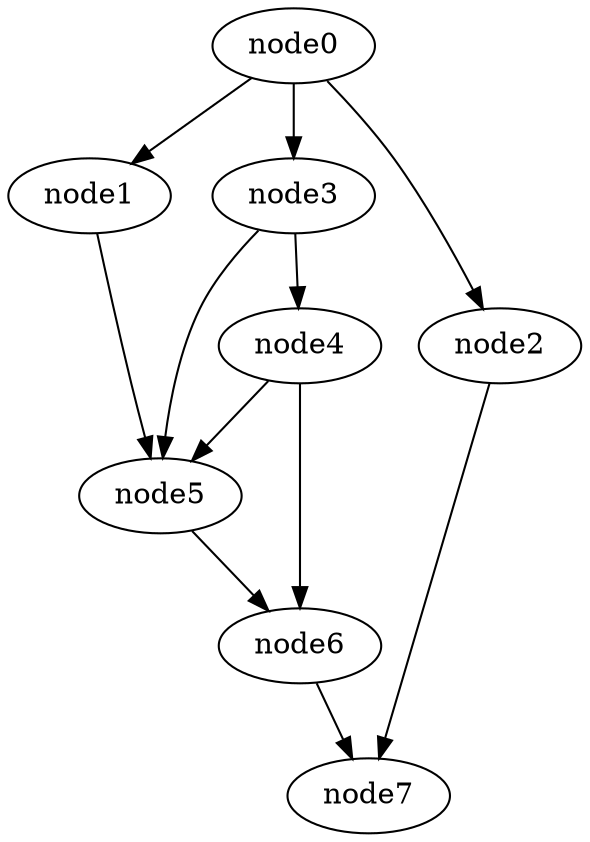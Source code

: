 digraph g{
	node7
	node6 -> node7
	node5 -> node6
	node4 -> node6
	node4 -> node5
	node3 -> node5
	node3 -> node4
	node2 -> node7
	node1 -> node5
	node0 -> node3
	node0 -> node2
	node0 -> node1
}

